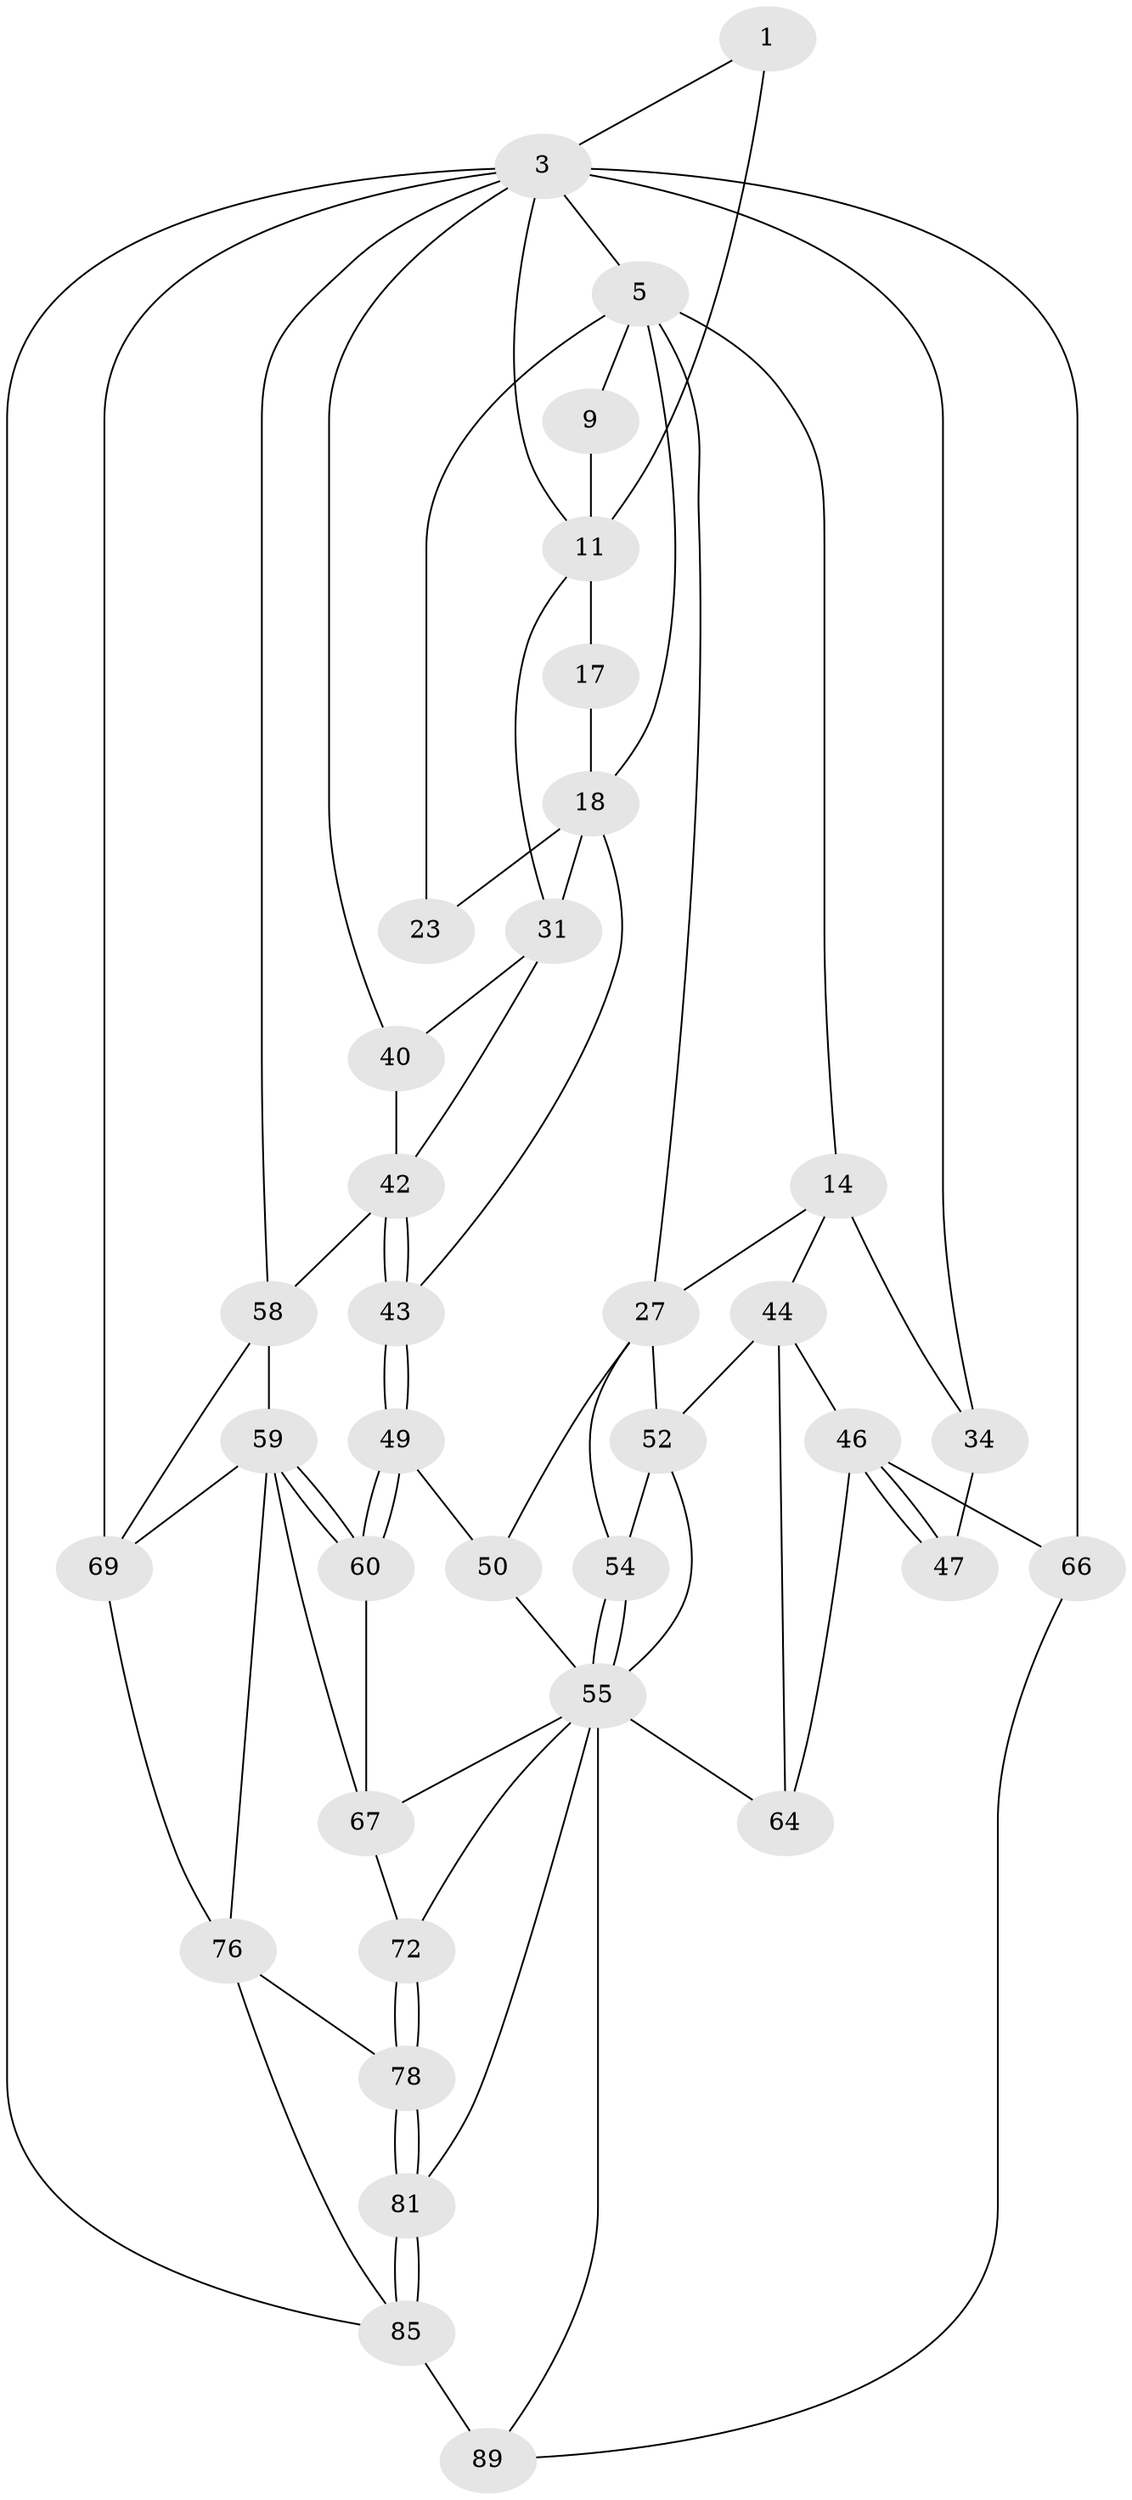 // original degree distribution, {3: 0.03333333333333333, 5: 0.5666666666666667, 6: 0.2, 4: 0.2}
// Generated by graph-tools (version 1.1) at 2025/21/03/04/25 18:21:29]
// undirected, 36 vertices, 77 edges
graph export_dot {
graph [start="1"]
  node [color=gray90,style=filled];
  1 [pos="+0.8413202006168767+0",super="+2"];
  3 [pos="+1+0",super="+68+24+4"];
  5 [pos="+0.1759046898611696+0",super="+6+16"];
  9 [pos="+0.7842583889187141+0"];
  11 [pos="+0.9155773912105778+0.10415371956350633",super="+25+12"];
  14 [pos="+0.2798991305203943+0.18185404001797897",super="+15+29"];
  17 [pos="+0.8235314011374241+0.09951734872098686"];
  18 [pos="+0.7059136403509858+0.07031334203257968",super="+21"];
  23 [pos="+0.5739696963439097+0.22667692751578516"];
  27 [pos="+0.4993048261605743+0.24903505398194684",super="+51+28"];
  31 [pos="+0.9109879467051402+0.1636047038602142",super="+37+32"];
  34 [pos="+0+0",super="+35"];
  40 [pos="+1+0.3258083687717908"];
  42 [pos="+0.8072047195715355+0.36206322916170663",super="+48"];
  43 [pos="+0.7106723731462077+0.41170285132090234"];
  44 [pos="+0.1463417092236325+0.3817830069136471",super="+45"];
  46 [pos="+0+0.3174832252225598",super="+65"];
  47 [pos="+0+0.3008998711069136"];
  49 [pos="+0.7013499312740982+0.45838708099877173"];
  50 [pos="+0.6010407343790439+0.4676707929877971"];
  52 [pos="+0.37133242315021575+0.4148919488391357",super="+53"];
  54 [pos="+0.46941069240245575+0.44301801450853356"];
  55 [pos="+0.4746764529982101+0.5273792554032999",super="+57+56"];
  58 [pos="+0.9062040159364787+0.522221068686692",super="+61"];
  59 [pos="+0.8118866301399263+0.6002184661442518",super="+73"];
  60 [pos="+0.7193181914193789+0.5076942066215078"];
  64 [pos="+0.11619909810850221+0.6914249970833366"];
  66 [pos="+0+1"];
  67 [pos="+0.5732252784208366+0.6242168413571025",super="+71"];
  69 [pos="+1+1",super="+79"];
  72 [pos="+0.5256028133224344+0.7468079826436371"];
  76 [pos="+0.6853099822383799+0.7990673559185976",super="+77+80"];
  78 [pos="+0.5261964962832291+0.7552062891833499"];
  81 [pos="+0.48918013517141234+0.8001354727533352",super="+82"];
  85 [pos="+0.6290444549399871+1",super="+86"];
  89 [pos="+0.2460405477152357+0.8401681044527964",super="+90"];
  1 -- 3;
  1 -- 11;
  3 -- 66 [weight=2];
  3 -- 69;
  3 -- 40;
  3 -- 85;
  3 -- 11;
  3 -- 5;
  3 -- 34;
  3 -- 58;
  5 -- 18;
  5 -- 23 [weight=2];
  5 -- 9;
  5 -- 27;
  5 -- 14 [weight=2];
  9 -- 11;
  11 -- 31;
  11 -- 17;
  14 -- 27;
  14 -- 44;
  14 -- 34;
  17 -- 18 [weight=2];
  18 -- 23;
  18 -- 43;
  18 -- 31;
  27 -- 50;
  27 -- 54;
  27 -- 52;
  31 -- 40;
  31 -- 42;
  34 -- 47 [weight=2];
  40 -- 42;
  42 -- 43;
  42 -- 43;
  42 -- 58;
  43 -- 49;
  43 -- 49;
  44 -- 64;
  44 -- 46;
  44 -- 52;
  46 -- 47;
  46 -- 47;
  46 -- 64;
  46 -- 66;
  49 -- 50;
  49 -- 60;
  49 -- 60;
  50 -- 55;
  52 -- 54;
  52 -- 55;
  54 -- 55;
  54 -- 55;
  55 -- 67;
  55 -- 64;
  55 -- 72;
  55 -- 89;
  55 -- 81;
  58 -- 59 [weight=2];
  58 -- 69;
  59 -- 60;
  59 -- 60;
  59 -- 67;
  59 -- 69;
  59 -- 76;
  60 -- 67;
  66 -- 89;
  67 -- 72;
  69 -- 76;
  72 -- 78;
  72 -- 78;
  76 -- 78;
  76 -- 85;
  78 -- 81;
  78 -- 81;
  81 -- 85 [weight=2];
  81 -- 85;
  85 -- 89 [weight=2];
}
